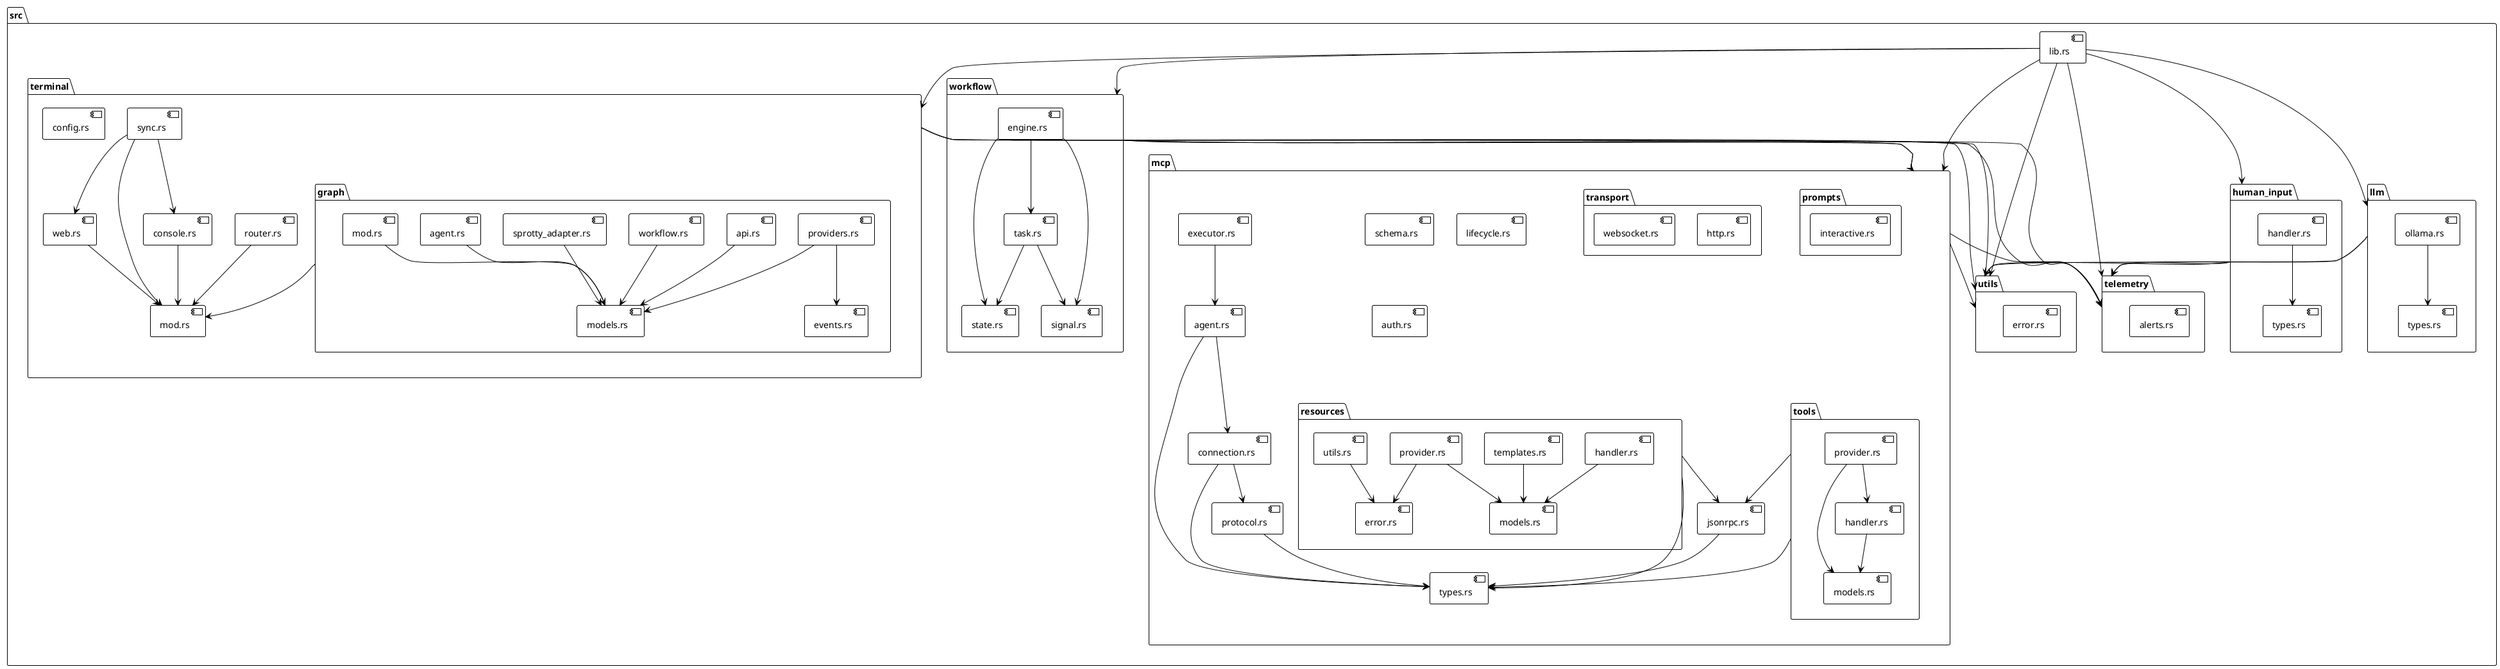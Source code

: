 @startuml
!theme plain

package "src" {
    [lib.rs] as lib
    
    package "mcp" {
        [types.rs] as mcptypes
        [protocol.rs] as mcpprotocol
        [jsonrpc.rs] as jsonrpc
        [connection.rs] as connection
        [agent.rs] as mcpagent
        [executor.rs] as mcpexecutor
        [schema.rs] as schema
        [lifecycle.rs] as lifecycle
        [auth.rs] as auth
        
        package "tools" {
            [models.rs] as toolmodels
            [handler.rs] as toolhandler
            [provider.rs] as toolprovider
            
            toolhandler --> toolmodels
            toolprovider --> toolhandler
            toolprovider --> toolmodels
        }
        
        package "resources" {
            [models.rs] as resourcemodels
            [handler.rs] as resourcehandler
            [provider.rs] as resourceprovider
            [templates.rs] as resourcetemplates
            [utils.rs] as resourceutils
            [error.rs] as resourceerror
            
            resourcehandler --> resourcemodels
            resourceprovider --> resourcemodels
            resourceprovider --> resourceerror
            resourcetemplates --> resourcemodels
            resourceutils --> resourceerror
        }
        
        package "prompts" {
            [interactive.rs] as promptinteractive
        }
        
        package "transport" {
            [http.rs] as transporthttp
            [websocket.rs] as transportws
        }
        
        mcpprotocol --> mcptypes
        jsonrpc --> mcptypes
        connection --> mcptypes
        connection --> mcpprotocol
        mcpagent --> mcptypes
        mcpagent --> connection
        mcpexecutor --> mcpagent
        
        tools --> mcptypes
        tools --> jsonrpc
        
        resources --> mcptypes
        resources --> jsonrpc
    }
    
    package "terminal" {
        [mod.rs] as terminalmod
        [router.rs] as terminalrouter
        [web.rs] as web
        [console.rs] as console
        [sync.rs] as sync
        [config.rs] as terminalconfig
        
        package "graph" {
            [mod.rs] as graphmod
            [api.rs] as graphapi
            [models.rs] as graphmodels
            [providers.rs] as graphproviders
            [workflow.rs] as graphworkflow
            [sprotty_adapter.rs] as sprotty
            [events.rs] as graphevents
            [agent.rs] as graphagent
            
            graphmod --> graphmodels
            graphapi --> graphmodels
            graphproviders --> graphmodels
            graphproviders --> graphevents
            graphworkflow --> graphmodels
            sprotty --> graphmodels
            graphagent --> graphmodels
        }
        
        terminalrouter --> terminalmod
        web --> terminalmod
        console --> terminalmod
        sync --> terminalmod
        sync --> console
        sync --> web
        
        graph --> terminalmod
    }
    
    package "workflow" {
        [engine.rs] as engine
        [task.rs] as task
        [state.rs] as state
        [signal.rs] as signal
        
        engine --> task
        engine --> state
        engine --> signal
        task --> state
        task --> signal
    }
    
    package "human_input" {
        [types.rs] as humantypes
        [handler.rs] as humanhandler
        
        humanhandler --> humantypes
    }
    
    package "llm" {
        [types.rs] as llmtypes
        [ollama.rs] as ollama
        
        ollama --> llmtypes
    }
    
    package "telemetry" {
        [alerts.rs] as alerts
    }
    
    package "utils" {
        [error.rs] as errorutils
    }
    
    lib --> mcp
    lib --> workflow
    lib --> human_input
    lib --> llm
    lib --> telemetry
    lib --> utils
    lib --> terminal
    
    workflow --> mcp
    workflow --> telemetry
    workflow --> utils
    
    human_input --> telemetry
    human_input --> utils
    
    llm --> telemetry
    llm --> utils
    
    mcp --> telemetry
    mcp --> utils
    
    terminal --> mcp
    terminal --> telemetry
    terminal --> utils
}

@enduml
